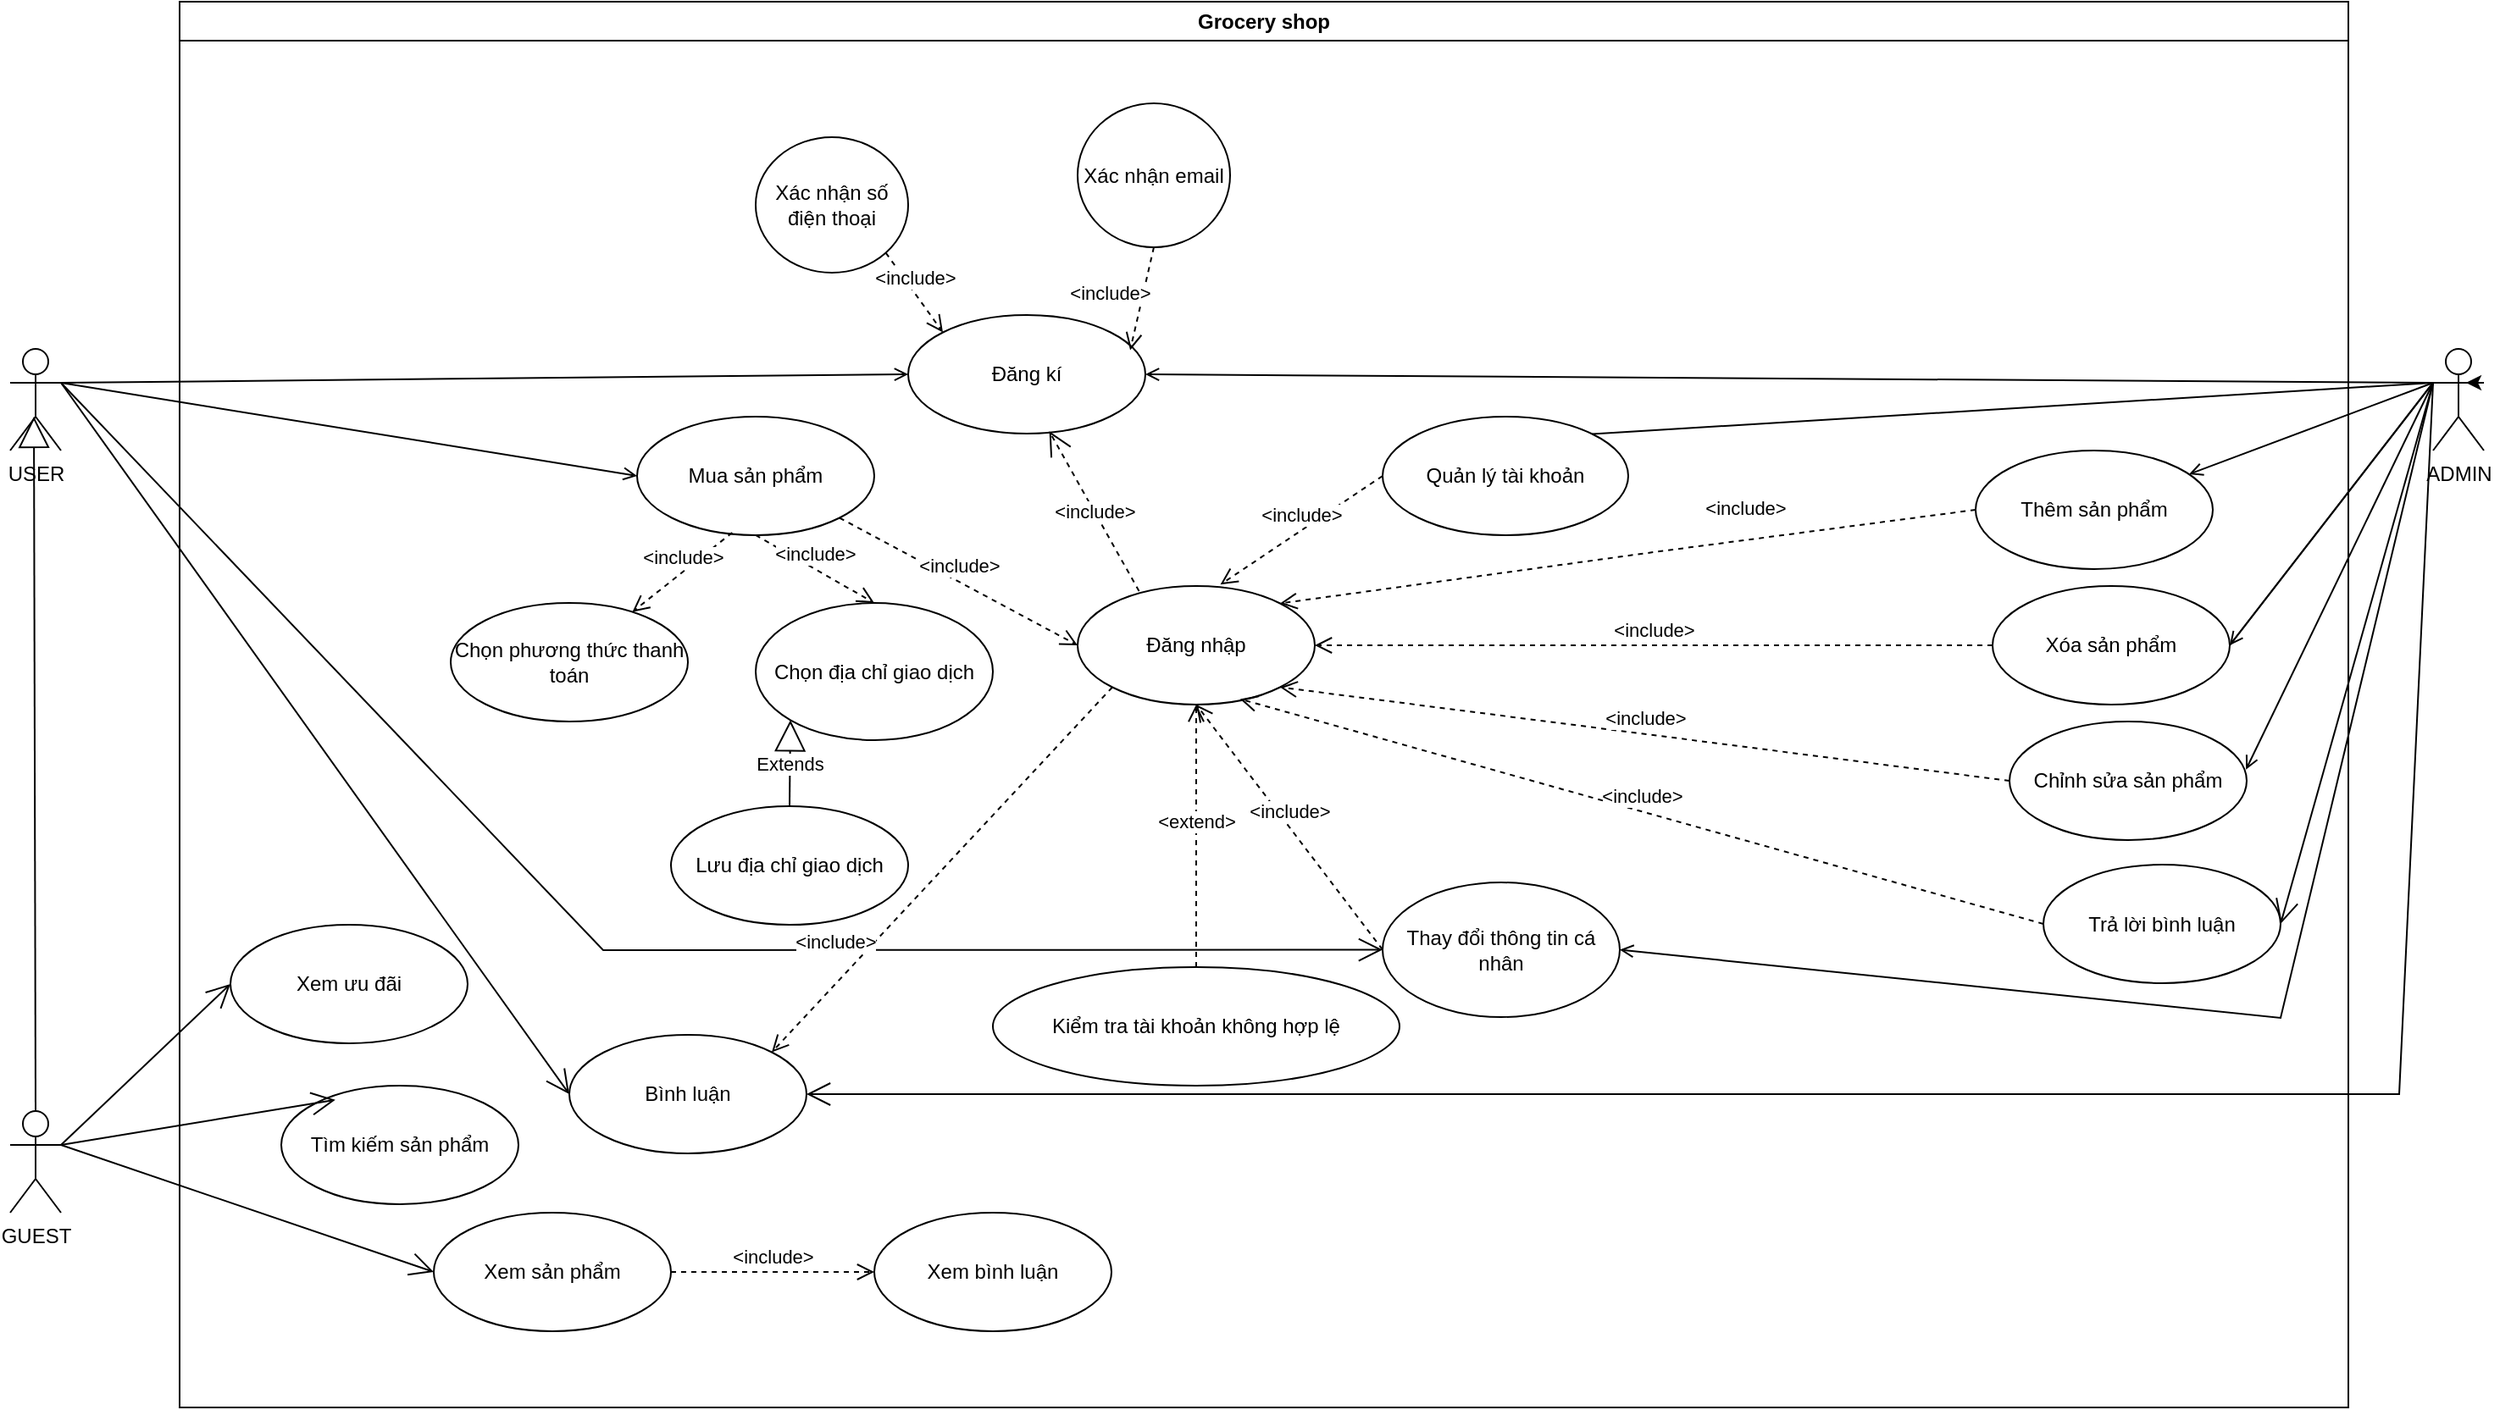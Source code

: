 <mxfile version="24.2.7" type="github">
  <diagram name="Page-1" id="Iqsweie7DNG1V22xSdKr">
    <mxGraphModel dx="1822" dy="1035" grid="1" gridSize="10" guides="1" tooltips="1" connect="1" arrows="1" fold="1" page="1" pageScale="1" pageWidth="1654" pageHeight="2336" math="0" shadow="0">
      <root>
        <mxCell id="0" />
        <mxCell id="1" parent="0" />
        <mxCell id="gb4WSrx7NsK-yjNkoUn3-1" value="USER&lt;div&gt;&lt;br&gt;&lt;/div&gt;" style="shape=umlActor;verticalLabelPosition=bottom;verticalAlign=top;html=1;" parent="1" vertex="1">
          <mxGeometry x="90" y="435" width="30" height="60" as="geometry" />
        </mxCell>
        <mxCell id="gb4WSrx7NsK-yjNkoUn3-2" value="Đăng kí" style="ellipse;whiteSpace=wrap;html=1;" parent="1" vertex="1">
          <mxGeometry x="620" y="415" width="140" height="70" as="geometry" />
        </mxCell>
        <mxCell id="gb4WSrx7NsK-yjNkoUn3-3" value="Thay đổi thông tin cá nhân" style="ellipse;whiteSpace=wrap;html=1;" parent="1" vertex="1">
          <mxGeometry x="900" y="750" width="140" height="79.5" as="geometry" />
        </mxCell>
        <mxCell id="gb4WSrx7NsK-yjNkoUn3-4" value="Mua sản phẩm" style="ellipse;whiteSpace=wrap;html=1;" parent="1" vertex="1">
          <mxGeometry x="460" y="475" width="140" height="70" as="geometry" />
        </mxCell>
        <mxCell id="gb4WSrx7NsK-yjNkoUn3-9" value="ADMIN&lt;div&gt;&lt;br&gt;&lt;/div&gt;" style="shape=umlActor;verticalLabelPosition=bottom;verticalAlign=top;html=1;" parent="1" vertex="1">
          <mxGeometry x="1520" y="435" width="30" height="60" as="geometry" />
        </mxCell>
        <mxCell id="gb4WSrx7NsK-yjNkoUn3-12" value="" style="endArrow=open;html=1;rounded=0;entryX=0;entryY=0.5;entryDx=0;entryDy=0;exitX=1;exitY=0.333;exitDx=0;exitDy=0;exitPerimeter=0;endFill=0;" parent="1" source="gb4WSrx7NsK-yjNkoUn3-1" edge="1">
          <mxGeometry width="50" height="50" relative="1" as="geometry">
            <mxPoint x="150" y="585" as="sourcePoint" />
            <mxPoint x="620.0" y="450.0" as="targetPoint" />
            <Array as="points" />
          </mxGeometry>
        </mxCell>
        <mxCell id="gb4WSrx7NsK-yjNkoUn3-14" value="" style="endArrow=open;html=1;rounded=0;entryX=0;entryY=0.5;entryDx=0;entryDy=0;exitX=1;exitY=0.333;exitDx=0;exitDy=0;exitPerimeter=0;startArrow=none;startFill=0;endFill=0;" parent="1" source="gb4WSrx7NsK-yjNkoUn3-1" target="gb4WSrx7NsK-yjNkoUn3-4" edge="1">
          <mxGeometry width="50" height="50" relative="1" as="geometry">
            <mxPoint x="160" y="555" as="sourcePoint" />
            <mxPoint x="302.981" y="646.924" as="targetPoint" />
          </mxGeometry>
        </mxCell>
        <mxCell id="gb4WSrx7NsK-yjNkoUn3-15" value="" style="endArrow=none;html=1;rounded=0;exitX=1;exitY=0.5;exitDx=0;exitDy=0;entryX=0;entryY=0.333;entryDx=0;entryDy=0;entryPerimeter=0;endFill=0;startArrow=open;startFill=0;" parent="1" target="gb4WSrx7NsK-yjNkoUn3-9" edge="1">
          <mxGeometry width="50" height="50" relative="1" as="geometry">
            <mxPoint x="760" y="450.0" as="sourcePoint" />
            <mxPoint x="770" y="555" as="targetPoint" />
          </mxGeometry>
        </mxCell>
        <mxCell id="gb4WSrx7NsK-yjNkoUn3-16" value="" style="endArrow=none;html=1;rounded=0;exitX=1;exitY=0.5;exitDx=0;exitDy=0;entryX=0;entryY=0.333;entryDx=0;entryDy=0;entryPerimeter=0;startArrow=open;startFill=0;" parent="1" source="gb4WSrx7NsK-yjNkoUn3-3" target="gb4WSrx7NsK-yjNkoUn3-9" edge="1">
          <mxGeometry width="50" height="50" relative="1" as="geometry">
            <mxPoint x="480" y="735" as="sourcePoint" />
            <mxPoint x="770" y="555" as="targetPoint" />
            <Array as="points">
              <mxPoint x="1430" y="830" />
            </Array>
          </mxGeometry>
        </mxCell>
        <mxCell id="gb4WSrx7NsK-yjNkoUn3-17" value="" style="endArrow=none;html=1;rounded=0;exitX=1;exitY=0.5;exitDx=0;exitDy=0;entryX=0;entryY=0.333;entryDx=0;entryDy=0;entryPerimeter=0;" parent="1" source="gb4WSrx7NsK-yjNkoUn3-19" target="gb4WSrx7NsK-yjNkoUn3-9" edge="1">
          <mxGeometry width="50" height="50" relative="1" as="geometry">
            <mxPoint x="480" y="735" as="sourcePoint" />
            <mxPoint x="530" y="685" as="targetPoint" />
          </mxGeometry>
        </mxCell>
        <mxCell id="gb4WSrx7NsK-yjNkoUn3-20" value="Chỉnh sửa sản phẩm" style="ellipse;whiteSpace=wrap;html=1;" parent="1" vertex="1">
          <mxGeometry x="1270" y="655" width="140" height="70" as="geometry" />
        </mxCell>
        <mxCell id="gb4WSrx7NsK-yjNkoUn3-21" value="" style="endArrow=none;html=1;rounded=0;entryX=0;entryY=0.333;entryDx=0;entryDy=0;entryPerimeter=0;startArrow=open;startFill=0;" parent="1" source="gb4WSrx7NsK-yjNkoUn3-18" target="gb4WSrx7NsK-yjNkoUn3-9" edge="1">
          <mxGeometry width="50" height="50" relative="1" as="geometry">
            <mxPoint x="480" y="735" as="sourcePoint" />
            <mxPoint x="770" y="555" as="targetPoint" />
          </mxGeometry>
        </mxCell>
        <mxCell id="gb4WSrx7NsK-yjNkoUn3-22" value="" style="endArrow=none;html=1;rounded=0;exitX=1;exitY=0.5;exitDx=0;exitDy=0;entryX=0;entryY=0.333;entryDx=0;entryDy=0;entryPerimeter=0;startArrow=open;startFill=0;" parent="1" source="gb4WSrx7NsK-yjNkoUn3-19" target="gb4WSrx7NsK-yjNkoUn3-9" edge="1">
          <mxGeometry width="50" height="50" relative="1" as="geometry">
            <mxPoint x="550" y="845" as="sourcePoint" />
            <mxPoint x="770" y="555" as="targetPoint" />
          </mxGeometry>
        </mxCell>
        <mxCell id="gb4WSrx7NsK-yjNkoUn3-23" value="" style="endArrow=none;html=1;rounded=0;exitX=0.997;exitY=0.406;exitDx=0;exitDy=0;exitPerimeter=0;entryX=0;entryY=0.333;entryDx=0;entryDy=0;entryPerimeter=0;startArrow=open;startFill=0;" parent="1" source="gb4WSrx7NsK-yjNkoUn3-20" target="gb4WSrx7NsK-yjNkoUn3-9" edge="1">
          <mxGeometry width="50" height="50" relative="1" as="geometry">
            <mxPoint x="550" y="935" as="sourcePoint" />
            <mxPoint x="770" y="555" as="targetPoint" />
          </mxGeometry>
        </mxCell>
        <mxCell id="gb4WSrx7NsK-yjNkoUn3-24" value="Quản lý tài khoản" style="ellipse;whiteSpace=wrap;html=1;" parent="1" vertex="1">
          <mxGeometry x="900" y="475" width="145" height="70" as="geometry" />
        </mxCell>
        <mxCell id="gb4WSrx7NsK-yjNkoUn3-25" value="" style="endArrow=none;html=1;rounded=0;exitX=1;exitY=0;exitDx=0;exitDy=0;entryX=0;entryY=0.333;entryDx=0;entryDy=0;entryPerimeter=0;" parent="1" source="gb4WSrx7NsK-yjNkoUn3-24" target="gb4WSrx7NsK-yjNkoUn3-9" edge="1">
          <mxGeometry width="50" height="50" relative="1" as="geometry">
            <mxPoint x="570" y="925" as="sourcePoint" />
            <mxPoint x="770" y="555" as="targetPoint" />
          </mxGeometry>
        </mxCell>
        <mxCell id="gb4WSrx7NsK-yjNkoUn3-26" value="&amp;lt;extend&amp;gt;" style="html=1;verticalAlign=bottom;endArrow=open;dashed=1;endSize=8;curved=0;rounded=0;exitX=0.5;exitY=0;exitDx=0;exitDy=0;" parent="1" source="gb4WSrx7NsK-yjNkoUn3-27" target="gb4WSrx7NsK-yjNkoUn3-28" edge="1">
          <mxGeometry relative="1" as="geometry">
            <mxPoint x="631.224" y="452.139" as="sourcePoint" />
            <mxPoint x="487.32" y="455.43" as="targetPoint" />
          </mxGeometry>
        </mxCell>
        <mxCell id="gb4WSrx7NsK-yjNkoUn3-27" value="Kiểm tra tài khoản không hợp lệ" style="ellipse;whiteSpace=wrap;html=1;" parent="1" vertex="1">
          <mxGeometry x="670" y="800" width="240" height="70" as="geometry" />
        </mxCell>
        <mxCell id="gb4WSrx7NsK-yjNkoUn3-28" value="Đăng nhập" style="ellipse;whiteSpace=wrap;html=1;" parent="1" vertex="1">
          <mxGeometry x="720" y="575" width="140" height="70" as="geometry" />
        </mxCell>
        <mxCell id="gb4WSrx7NsK-yjNkoUn3-31" value="&amp;lt;include&amp;gt;" style="endArrow=open;endSize=12;dashed=1;html=1;rounded=0;exitX=0.259;exitY=0.043;exitDx=0;exitDy=0;exitPerimeter=0;entryX=0.595;entryY=0.981;entryDx=0;entryDy=0;entryPerimeter=0;" parent="1" source="gb4WSrx7NsK-yjNkoUn3-28" edge="1">
          <mxGeometry width="160" relative="1" as="geometry">
            <mxPoint x="330" y="605" as="sourcePoint" />
            <mxPoint x="703.3" y="483.67" as="targetPoint" />
          </mxGeometry>
        </mxCell>
        <mxCell id="gb4WSrx7NsK-yjNkoUn3-32" style="edgeStyle=orthogonalEdgeStyle;rounded=0;orthogonalLoop=1;jettySize=auto;html=1;exitX=1;exitY=0.333;exitDx=0;exitDy=0;exitPerimeter=0;entryX=0.651;entryY=0.319;entryDx=0;entryDy=0;entryPerimeter=0;" parent="1" source="gb4WSrx7NsK-yjNkoUn3-9" target="gb4WSrx7NsK-yjNkoUn3-9" edge="1">
          <mxGeometry relative="1" as="geometry" />
        </mxCell>
        <mxCell id="gb4WSrx7NsK-yjNkoUn3-34" value="&amp;lt;include&amp;gt;" style="html=1;verticalAlign=bottom;endArrow=open;dashed=1;endSize=8;curved=0;rounded=0;exitX=0;exitY=0.5;exitDx=0;exitDy=0;entryX=0.5;entryY=1;entryDx=0;entryDy=0;" parent="1" source="gb4WSrx7NsK-yjNkoUn3-3" target="gb4WSrx7NsK-yjNkoUn3-28" edge="1">
          <mxGeometry relative="1" as="geometry">
            <mxPoint x="590" y="685" as="sourcePoint" />
            <mxPoint x="530" y="685" as="targetPoint" />
          </mxGeometry>
        </mxCell>
        <mxCell id="gb4WSrx7NsK-yjNkoUn3-37" value="&amp;lt;include&amp;gt;" style="html=1;verticalAlign=bottom;endArrow=open;dashed=1;endSize=8;curved=0;rounded=0;exitX=1;exitY=1;exitDx=0;exitDy=0;entryX=0;entryY=0.5;entryDx=0;entryDy=0;" parent="1" source="gb4WSrx7NsK-yjNkoUn3-4" target="gb4WSrx7NsK-yjNkoUn3-28" edge="1">
          <mxGeometry relative="1" as="geometry">
            <mxPoint x="540" y="705" as="sourcePoint" />
            <mxPoint x="460" y="705" as="targetPoint" />
          </mxGeometry>
        </mxCell>
        <mxCell id="gb4WSrx7NsK-yjNkoUn3-38" value="&amp;lt;include&amp;gt;" style="html=1;verticalAlign=bottom;endArrow=open;dashed=1;endSize=8;curved=0;rounded=0;entryX=1;entryY=0;entryDx=0;entryDy=0;exitX=0;exitY=0.5;exitDx=0;exitDy=0;" parent="1" source="gb4WSrx7NsK-yjNkoUn3-18" target="gb4WSrx7NsK-yjNkoUn3-28" edge="1">
          <mxGeometry x="-0.343" y="-10" relative="1" as="geometry">
            <mxPoint x="250" y="925" as="sourcePoint" />
            <mxPoint x="170" y="925" as="targetPoint" />
            <Array as="points">
              <mxPoint x="1060" y="555" />
            </Array>
            <mxPoint as="offset" />
          </mxGeometry>
        </mxCell>
        <mxCell id="gb4WSrx7NsK-yjNkoUn3-39" value="&amp;lt;include&amp;gt;" style="html=1;verticalAlign=bottom;endArrow=open;dashed=1;endSize=8;curved=0;rounded=0;entryX=1;entryY=0.5;entryDx=0;entryDy=0;exitX=0;exitY=0.5;exitDx=0;exitDy=0;" parent="1" source="gb4WSrx7NsK-yjNkoUn3-19" target="gb4WSrx7NsK-yjNkoUn3-28" edge="1">
          <mxGeometry relative="1" as="geometry">
            <mxPoint x="870.0" y="650" as="sourcePoint" />
            <mxPoint x="530.0" y="685" as="targetPoint" />
          </mxGeometry>
        </mxCell>
        <mxCell id="gb4WSrx7NsK-yjNkoUn3-41" value="&amp;lt;include&amp;gt;" style="html=1;verticalAlign=bottom;endArrow=open;dashed=1;endSize=8;curved=0;rounded=0;entryX=1;entryY=1;entryDx=0;entryDy=0;exitX=0;exitY=0.5;exitDx=0;exitDy=0;" parent="1" source="gb4WSrx7NsK-yjNkoUn3-20" target="gb4WSrx7NsK-yjNkoUn3-28" edge="1">
          <mxGeometry relative="1" as="geometry">
            <mxPoint x="760" y="955" as="sourcePoint" />
            <mxPoint x="680" y="955" as="targetPoint" />
          </mxGeometry>
        </mxCell>
        <mxCell id="gb4WSrx7NsK-yjNkoUn3-42" value="&amp;lt;include&amp;gt;" style="html=1;verticalAlign=bottom;endArrow=open;dashed=1;endSize=8;curved=0;rounded=0;exitX=0;exitY=0.5;exitDx=0;exitDy=0;entryX=0.602;entryY=-0.012;entryDx=0;entryDy=0;entryPerimeter=0;" parent="1" source="gb4WSrx7NsK-yjNkoUn3-24" target="gb4WSrx7NsK-yjNkoUn3-28" edge="1">
          <mxGeometry x="-0.001" relative="1" as="geometry">
            <mxPoint x="790" y="835" as="sourcePoint" />
            <mxPoint x="710" y="835" as="targetPoint" />
            <mxPoint as="offset" />
          </mxGeometry>
        </mxCell>
        <mxCell id="gb4WSrx7NsK-yjNkoUn3-18" value="Thêm sản phẩm" style="ellipse;whiteSpace=wrap;html=1;" parent="1" vertex="1">
          <mxGeometry x="1250" y="495" width="140" height="70" as="geometry" />
        </mxCell>
        <mxCell id="gb4WSrx7NsK-yjNkoUn3-19" value="Xóa sản phẩm" style="ellipse;whiteSpace=wrap;html=1;" parent="1" vertex="1">
          <mxGeometry x="1260" y="575" width="140" height="70" as="geometry" />
        </mxCell>
        <mxCell id="gb4WSrx7NsK-yjNkoUn3-50" value="Chọn&lt;span style=&quot;background-color: initial;&quot;&gt;&amp;nbsp;địa chỉ giao dịch&lt;/span&gt;" style="ellipse;whiteSpace=wrap;html=1;" parent="1" vertex="1">
          <mxGeometry x="530" y="585" width="140" height="81" as="geometry" />
        </mxCell>
        <mxCell id="gb4WSrx7NsK-yjNkoUn3-56" value="Xác nhận số điện thoại" style="ellipse;whiteSpace=wrap;html=1;" parent="1" vertex="1">
          <mxGeometry x="530" y="310" width="90" height="80" as="geometry" />
        </mxCell>
        <mxCell id="gb4WSrx7NsK-yjNkoUn3-57" value="Xác nhận email" style="ellipse;whiteSpace=wrap;html=1;" parent="1" vertex="1">
          <mxGeometry x="720" y="290" width="90" height="85" as="geometry" />
        </mxCell>
        <mxCell id="gb4WSrx7NsK-yjNkoUn3-58" value="&amp;lt;include&amp;gt;" style="html=1;verticalAlign=bottom;endArrow=open;dashed=1;endSize=8;curved=0;rounded=0;exitX=1;exitY=1;exitDx=0;exitDy=0;entryX=0;entryY=0;entryDx=0;entryDy=0;" parent="1" source="gb4WSrx7NsK-yjNkoUn3-56" target="gb4WSrx7NsK-yjNkoUn3-2" edge="1">
          <mxGeometry relative="1" as="geometry">
            <mxPoint x="300" y="585" as="sourcePoint" />
            <mxPoint x="500" y="385" as="targetPoint" />
          </mxGeometry>
        </mxCell>
        <mxCell id="gb4WSrx7NsK-yjNkoUn3-59" value="&amp;lt;include&amp;gt;" style="html=1;verticalAlign=bottom;endArrow=open;dashed=1;endSize=8;curved=0;rounded=0;exitX=0.5;exitY=1;exitDx=0;exitDy=0;entryX=0.936;entryY=0.296;entryDx=0;entryDy=0;entryPerimeter=0;" parent="1" source="gb4WSrx7NsK-yjNkoUn3-57" target="gb4WSrx7NsK-yjNkoUn3-2" edge="1">
          <mxGeometry x="0.306" y="-17" relative="1" as="geometry">
            <mxPoint x="773.18" y="377.552" as="sourcePoint" />
            <mxPoint x="540" y="545" as="targetPoint" />
            <mxPoint as="offset" />
          </mxGeometry>
        </mxCell>
        <mxCell id="trslUjJ0CBI68LTmMa5F-2" value="&lt;div&gt;GUEST&lt;/div&gt;" style="shape=umlActor;verticalLabelPosition=bottom;verticalAlign=top;html=1;outlineConnect=0;" parent="1" vertex="1">
          <mxGeometry x="90" y="885" width="30" height="60" as="geometry" />
        </mxCell>
        <mxCell id="trslUjJ0CBI68LTmMa5F-6" value="" style="endArrow=block;endSize=16;endFill=0;html=1;rounded=0;entryX=0.467;entryY=0.666;entryDx=0;entryDy=0;entryPerimeter=0;exitX=0.5;exitY=0;exitDx=0;exitDy=0;exitPerimeter=0;" parent="1" source="trslUjJ0CBI68LTmMa5F-2" target="gb4WSrx7NsK-yjNkoUn3-1" edge="1">
          <mxGeometry width="160" relative="1" as="geometry">
            <mxPoint x="510" y="825" as="sourcePoint" />
            <mxPoint x="670" y="825" as="targetPoint" />
          </mxGeometry>
        </mxCell>
        <mxCell id="trslUjJ0CBI68LTmMa5F-8" value="Xem sản phẩm" style="ellipse;whiteSpace=wrap;html=1;" parent="1" vertex="1">
          <mxGeometry x="340" y="945" width="140" height="70" as="geometry" />
        </mxCell>
        <mxCell id="trslUjJ0CBI68LTmMa5F-10" value="Xem ưu đãi" style="ellipse;whiteSpace=wrap;html=1;" parent="1" vertex="1">
          <mxGeometry x="220" y="775" width="140" height="70" as="geometry" />
        </mxCell>
        <mxCell id="trslUjJ0CBI68LTmMa5F-11" value="" style="endArrow=open;endFill=1;endSize=12;html=1;rounded=0;entryX=0;entryY=0.5;entryDx=0;entryDy=0;exitX=1;exitY=0.333;exitDx=0;exitDy=0;exitPerimeter=0;" parent="1" source="trslUjJ0CBI68LTmMa5F-2" target="trslUjJ0CBI68LTmMa5F-8" edge="1">
          <mxGeometry width="160" relative="1" as="geometry">
            <mxPoint x="610" y="825" as="sourcePoint" />
            <mxPoint x="770" y="825" as="targetPoint" />
          </mxGeometry>
        </mxCell>
        <mxCell id="trslUjJ0CBI68LTmMa5F-14" value="" style="endArrow=open;endFill=1;endSize=12;html=1;rounded=0;exitX=1;exitY=0.333;exitDx=0;exitDy=0;exitPerimeter=0;entryX=0;entryY=0.5;entryDx=0;entryDy=0;" parent="1" source="trslUjJ0CBI68LTmMa5F-2" target="trslUjJ0CBI68LTmMa5F-10" edge="1">
          <mxGeometry width="160" relative="1" as="geometry">
            <mxPoint x="130" y="905" as="sourcePoint" />
            <mxPoint x="310" y="1165" as="targetPoint" />
          </mxGeometry>
        </mxCell>
        <mxCell id="kQSGkWk7wkDG4nqkNU7a-1" value="&amp;lt;include&amp;gt;" style="html=1;verticalAlign=bottom;endArrow=open;dashed=1;endSize=8;curved=0;rounded=0;exitX=1;exitY=0.5;exitDx=0;exitDy=0;entryX=0;entryY=0.5;entryDx=0;entryDy=0;" parent="1" source="trslUjJ0CBI68LTmMa5F-8" target="trslUjJ0CBI68LTmMa5F-9" edge="1">
          <mxGeometry relative="1" as="geometry">
            <mxPoint x="430" y="1065" as="sourcePoint" />
            <mxPoint x="410" y="915" as="targetPoint" />
          </mxGeometry>
        </mxCell>
        <mxCell id="kQSGkWk7wkDG4nqkNU7a-2" value="Chọn phương thức thanh toán" style="ellipse;whiteSpace=wrap;html=1;" parent="1" vertex="1">
          <mxGeometry x="350" y="585" width="140" height="70" as="geometry" />
        </mxCell>
        <mxCell id="kQSGkWk7wkDG4nqkNU7a-4" value="&amp;lt;include&amp;gt;" style="html=1;verticalAlign=bottom;endArrow=open;dashed=1;endSize=8;curved=0;rounded=0;exitX=0.5;exitY=1;exitDx=0;exitDy=0;entryX=0.5;entryY=0;entryDx=0;entryDy=0;" parent="1" source="gb4WSrx7NsK-yjNkoUn3-4" target="gb4WSrx7NsK-yjNkoUn3-50" edge="1">
          <mxGeometry relative="1" as="geometry">
            <mxPoint x="559.995" y="575.002" as="sourcePoint" />
            <mxPoint x="589.99" y="765.51" as="targetPoint" />
            <Array as="points" />
            <mxPoint as="offset" />
          </mxGeometry>
        </mxCell>
        <mxCell id="kQSGkWk7wkDG4nqkNU7a-5" value="&amp;lt;include&amp;gt;" style="html=1;verticalAlign=bottom;endArrow=open;dashed=1;endSize=8;curved=0;rounded=0;exitX=0.401;exitY=0.978;exitDx=0;exitDy=0;exitPerimeter=0;" parent="1" source="gb4WSrx7NsK-yjNkoUn3-4" target="kQSGkWk7wkDG4nqkNU7a-2" edge="1">
          <mxGeometry relative="1" as="geometry">
            <mxPoint x="390" y="734" as="sourcePoint" />
            <mxPoint x="465" y="985" as="targetPoint" />
          </mxGeometry>
        </mxCell>
        <mxCell id="gXG_qeFAx9jxtUJs0gi1-4" value="Lưu địa chỉ giao dịch" style="ellipse;whiteSpace=wrap;html=1;" parent="1" vertex="1">
          <mxGeometry x="480" y="705" width="140" height="70" as="geometry" />
        </mxCell>
        <mxCell id="gXG_qeFAx9jxtUJs0gi1-6" value="" style="endArrow=open;endFill=1;endSize=12;html=1;rounded=0;exitX=1;exitY=0.333;exitDx=0;exitDy=0;exitPerimeter=0;entryX=0;entryY=0.5;entryDx=0;entryDy=0;" parent="1" source="gb4WSrx7NsK-yjNkoUn3-1" target="gXG_qeFAx9jxtUJs0gi1-5" edge="1">
          <mxGeometry width="160" relative="1" as="geometry">
            <mxPoint x="310" y="955" as="sourcePoint" />
            <mxPoint x="470" y="955" as="targetPoint" />
          </mxGeometry>
        </mxCell>
        <mxCell id="gXG_qeFAx9jxtUJs0gi1-5" value="Bình luận" style="ellipse;whiteSpace=wrap;html=1;" parent="1" vertex="1">
          <mxGeometry x="420" y="840" width="140" height="70" as="geometry" />
        </mxCell>
        <mxCell id="gXG_qeFAx9jxtUJs0gi1-9" value="" style="endArrow=open;endFill=1;endSize=12;html=1;rounded=0;entryX=0;entryY=0.5;entryDx=0;entryDy=0;exitX=1;exitY=0.333;exitDx=0;exitDy=0;exitPerimeter=0;" parent="1" source="gb4WSrx7NsK-yjNkoUn3-1" target="gb4WSrx7NsK-yjNkoUn3-3" edge="1">
          <mxGeometry width="160" relative="1" as="geometry">
            <mxPoint x="380" y="875" as="sourcePoint" />
            <mxPoint x="540" y="875" as="targetPoint" />
            <Array as="points">
              <mxPoint x="440" y="790" />
            </Array>
          </mxGeometry>
        </mxCell>
        <mxCell id="gXG_qeFAx9jxtUJs0gi1-12" value="Trả lời bình luận" style="ellipse;whiteSpace=wrap;html=1;" parent="1" vertex="1">
          <mxGeometry x="1290" y="739.5" width="140" height="70" as="geometry" />
        </mxCell>
        <mxCell id="gXG_qeFAx9jxtUJs0gi1-13" value="" style="endArrow=open;endFill=1;endSize=12;html=1;rounded=0;exitX=0;exitY=0.333;exitDx=0;exitDy=0;exitPerimeter=0;entryX=1;entryY=0.5;entryDx=0;entryDy=0;" parent="1" source="gb4WSrx7NsK-yjNkoUn3-9" target="gXG_qeFAx9jxtUJs0gi1-12" edge="1">
          <mxGeometry width="160" relative="1" as="geometry">
            <mxPoint x="1180" y="1005" as="sourcePoint" />
            <mxPoint x="1340" y="1005" as="targetPoint" />
          </mxGeometry>
        </mxCell>
        <mxCell id="gXG_qeFAx9jxtUJs0gi1-15" value="&amp;lt;include&amp;gt;" style="html=1;verticalAlign=bottom;endArrow=open;dashed=1;endSize=8;curved=0;rounded=0;entryX=0.685;entryY=0.953;entryDx=0;entryDy=0;entryPerimeter=0;exitX=0;exitY=0.5;exitDx=0;exitDy=0;" parent="1" source="gXG_qeFAx9jxtUJs0gi1-12" target="gb4WSrx7NsK-yjNkoUn3-28" edge="1">
          <mxGeometry relative="1" as="geometry">
            <mxPoint x="1150" y="765" as="sourcePoint" />
            <mxPoint x="1070" y="765" as="targetPoint" />
            <Array as="points" />
          </mxGeometry>
        </mxCell>
        <mxCell id="A95PjGx2lmuiaLR8-Sd2-1" value="Extends" style="endArrow=block;endSize=16;endFill=0;html=1;rounded=0;entryX=0;entryY=1;entryDx=0;entryDy=0;exitX=0.5;exitY=0;exitDx=0;exitDy=0;" parent="1" source="gXG_qeFAx9jxtUJs0gi1-4" target="gb4WSrx7NsK-yjNkoUn3-50" edge="1">
          <mxGeometry width="160" relative="1" as="geometry">
            <mxPoint x="450" y="915" as="sourcePoint" />
            <mxPoint x="610" y="915" as="targetPoint" />
          </mxGeometry>
        </mxCell>
        <mxCell id="A95PjGx2lmuiaLR8-Sd2-2" value="" style="endArrow=open;endFill=1;endSize=12;html=1;rounded=0;exitX=0;exitY=0.333;exitDx=0;exitDy=0;exitPerimeter=0;entryX=1;entryY=0.5;entryDx=0;entryDy=0;" parent="1" source="gb4WSrx7NsK-yjNkoUn3-9" target="gXG_qeFAx9jxtUJs0gi1-5" edge="1">
          <mxGeometry width="160" relative="1" as="geometry">
            <mxPoint x="1510" y="815" as="sourcePoint" />
            <mxPoint x="1550" y="1135" as="targetPoint" />
            <Array as="points">
              <mxPoint x="1500" y="875" />
            </Array>
          </mxGeometry>
        </mxCell>
        <mxCell id="A95PjGx2lmuiaLR8-Sd2-4" value="&amp;lt;include&amp;gt;" style="html=1;verticalAlign=bottom;endArrow=open;dashed=1;endSize=8;curved=0;rounded=0;entryX=1;entryY=0;entryDx=0;entryDy=0;exitX=0;exitY=1;exitDx=0;exitDy=0;" parent="1" source="gb4WSrx7NsK-yjNkoUn3-28" target="gXG_qeFAx9jxtUJs0gi1-5" edge="1">
          <mxGeometry x="0.539" y="-10" relative="1" as="geometry">
            <mxPoint x="690" y="975" as="sourcePoint" />
            <mxPoint x="610" y="975" as="targetPoint" />
            <Array as="points" />
            <mxPoint x="-1" as="offset" />
          </mxGeometry>
        </mxCell>
        <mxCell id="A95PjGx2lmuiaLR8-Sd2-6" value="Tìm kiếm sản phẩm" style="ellipse;whiteSpace=wrap;html=1;" parent="1" vertex="1">
          <mxGeometry x="250" y="870" width="140" height="70" as="geometry" />
        </mxCell>
        <mxCell id="A95PjGx2lmuiaLR8-Sd2-10" value="" style="endArrow=open;endFill=1;endSize=12;html=1;rounded=0;exitX=1;exitY=0.333;exitDx=0;exitDy=0;exitPerimeter=0;entryX=0.228;entryY=0.12;entryDx=0;entryDy=0;entryPerimeter=0;" parent="1" source="trslUjJ0CBI68LTmMa5F-2" target="A95PjGx2lmuiaLR8-Sd2-6" edge="1">
          <mxGeometry width="160" relative="1" as="geometry">
            <mxPoint x="60" y="1115" as="sourcePoint" />
            <mxPoint x="220" y="1115" as="targetPoint" />
          </mxGeometry>
        </mxCell>
        <mxCell id="PXkss9QPkxeUyK3myaIi-2" value="&lt;div&gt;Grocery shop&lt;/div&gt;" style="swimlane;whiteSpace=wrap;html=1;" vertex="1" parent="1">
          <mxGeometry x="190" y="230" width="1280" height="830" as="geometry" />
        </mxCell>
        <mxCell id="trslUjJ0CBI68LTmMa5F-9" value="Xem bình luận" style="ellipse;whiteSpace=wrap;html=1;" parent="PXkss9QPkxeUyK3myaIi-2" vertex="1">
          <mxGeometry x="410" y="715" width="140" height="70" as="geometry" />
        </mxCell>
      </root>
    </mxGraphModel>
  </diagram>
</mxfile>
